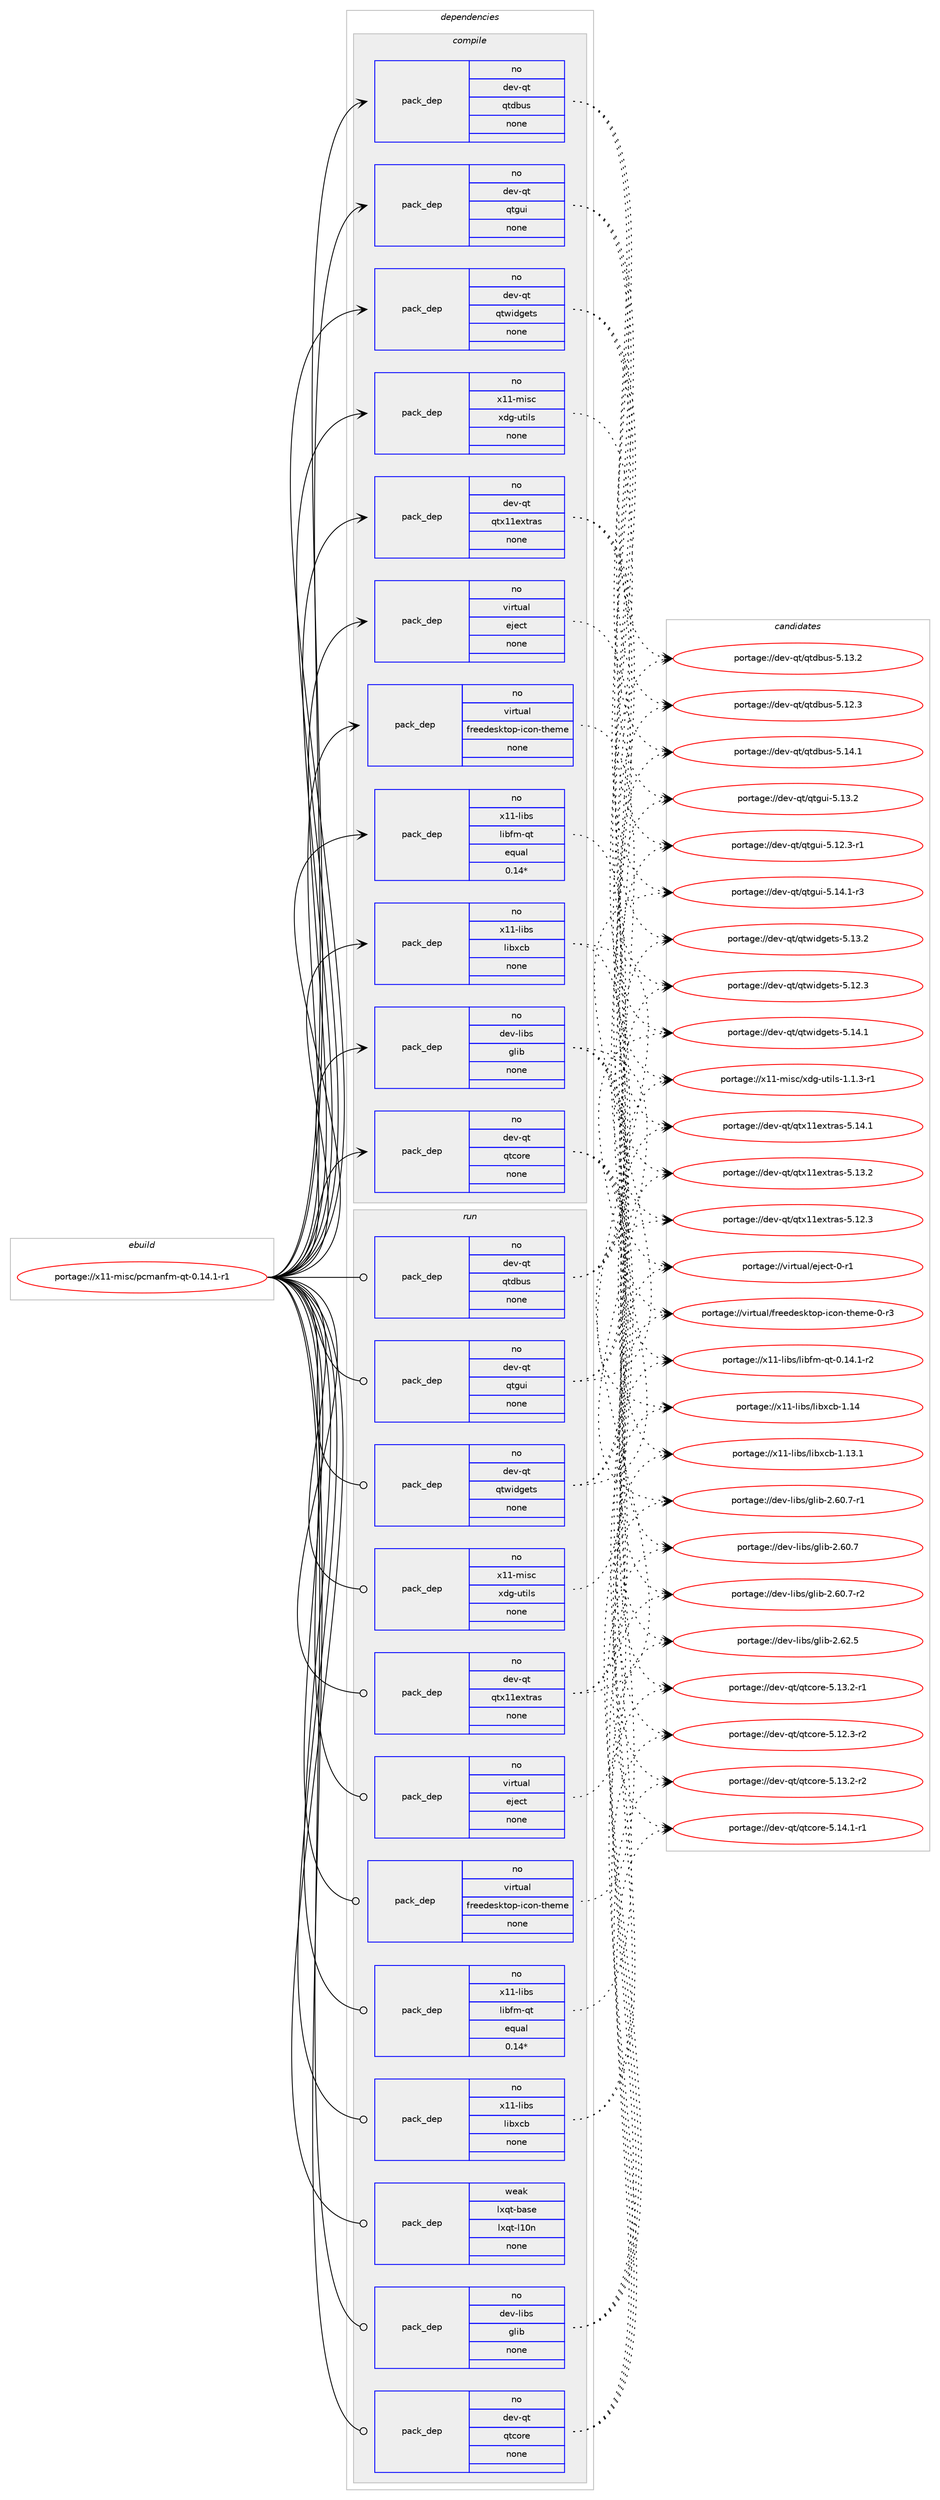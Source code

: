 digraph prolog {

# *************
# Graph options
# *************

newrank=true;
concentrate=true;
compound=true;
graph [rankdir=LR,fontname=Helvetica,fontsize=10,ranksep=1.5];#, ranksep=2.5, nodesep=0.2];
edge  [arrowhead=vee];
node  [fontname=Helvetica,fontsize=10];

# **********
# The ebuild
# **********

subgraph cluster_leftcol {
color=gray;
rank=same;
label=<<i>ebuild</i>>;
id [label="portage://x11-misc/pcmanfm-qt-0.14.1-r1", color=red, width=4, href="../x11-misc/pcmanfm-qt-0.14.1-r1.svg"];
}

# ****************
# The dependencies
# ****************

subgraph cluster_midcol {
color=gray;
label=<<i>dependencies</i>>;
subgraph cluster_compile {
fillcolor="#eeeeee";
style=filled;
label=<<i>compile</i>>;
subgraph pack8220 {
dependency9587 [label=<<TABLE BORDER="0" CELLBORDER="1" CELLSPACING="0" CELLPADDING="4" WIDTH="220"><TR><TD ROWSPAN="6" CELLPADDING="30">pack_dep</TD></TR><TR><TD WIDTH="110">no</TD></TR><TR><TD>dev-libs</TD></TR><TR><TD>glib</TD></TR><TR><TD>none</TD></TR><TR><TD></TD></TR></TABLE>>, shape=none, color=blue];
}
id:e -> dependency9587:w [weight=20,style="solid",arrowhead="vee"];
subgraph pack8221 {
dependency9588 [label=<<TABLE BORDER="0" CELLBORDER="1" CELLSPACING="0" CELLPADDING="4" WIDTH="220"><TR><TD ROWSPAN="6" CELLPADDING="30">pack_dep</TD></TR><TR><TD WIDTH="110">no</TD></TR><TR><TD>dev-qt</TD></TR><TR><TD>qtcore</TD></TR><TR><TD>none</TD></TR><TR><TD></TD></TR></TABLE>>, shape=none, color=blue];
}
id:e -> dependency9588:w [weight=20,style="solid",arrowhead="vee"];
subgraph pack8222 {
dependency9589 [label=<<TABLE BORDER="0" CELLBORDER="1" CELLSPACING="0" CELLPADDING="4" WIDTH="220"><TR><TD ROWSPAN="6" CELLPADDING="30">pack_dep</TD></TR><TR><TD WIDTH="110">no</TD></TR><TR><TD>dev-qt</TD></TR><TR><TD>qtdbus</TD></TR><TR><TD>none</TD></TR><TR><TD></TD></TR></TABLE>>, shape=none, color=blue];
}
id:e -> dependency9589:w [weight=20,style="solid",arrowhead="vee"];
subgraph pack8223 {
dependency9590 [label=<<TABLE BORDER="0" CELLBORDER="1" CELLSPACING="0" CELLPADDING="4" WIDTH="220"><TR><TD ROWSPAN="6" CELLPADDING="30">pack_dep</TD></TR><TR><TD WIDTH="110">no</TD></TR><TR><TD>dev-qt</TD></TR><TR><TD>qtgui</TD></TR><TR><TD>none</TD></TR><TR><TD></TD></TR></TABLE>>, shape=none, color=blue];
}
id:e -> dependency9590:w [weight=20,style="solid",arrowhead="vee"];
subgraph pack8224 {
dependency9591 [label=<<TABLE BORDER="0" CELLBORDER="1" CELLSPACING="0" CELLPADDING="4" WIDTH="220"><TR><TD ROWSPAN="6" CELLPADDING="30">pack_dep</TD></TR><TR><TD WIDTH="110">no</TD></TR><TR><TD>dev-qt</TD></TR><TR><TD>qtwidgets</TD></TR><TR><TD>none</TD></TR><TR><TD></TD></TR></TABLE>>, shape=none, color=blue];
}
id:e -> dependency9591:w [weight=20,style="solid",arrowhead="vee"];
subgraph pack8225 {
dependency9592 [label=<<TABLE BORDER="0" CELLBORDER="1" CELLSPACING="0" CELLPADDING="4" WIDTH="220"><TR><TD ROWSPAN="6" CELLPADDING="30">pack_dep</TD></TR><TR><TD WIDTH="110">no</TD></TR><TR><TD>dev-qt</TD></TR><TR><TD>qtx11extras</TD></TR><TR><TD>none</TD></TR><TR><TD></TD></TR></TABLE>>, shape=none, color=blue];
}
id:e -> dependency9592:w [weight=20,style="solid",arrowhead="vee"];
subgraph pack8226 {
dependency9593 [label=<<TABLE BORDER="0" CELLBORDER="1" CELLSPACING="0" CELLPADDING="4" WIDTH="220"><TR><TD ROWSPAN="6" CELLPADDING="30">pack_dep</TD></TR><TR><TD WIDTH="110">no</TD></TR><TR><TD>virtual</TD></TR><TR><TD>eject</TD></TR><TR><TD>none</TD></TR><TR><TD></TD></TR></TABLE>>, shape=none, color=blue];
}
id:e -> dependency9593:w [weight=20,style="solid",arrowhead="vee"];
subgraph pack8227 {
dependency9594 [label=<<TABLE BORDER="0" CELLBORDER="1" CELLSPACING="0" CELLPADDING="4" WIDTH="220"><TR><TD ROWSPAN="6" CELLPADDING="30">pack_dep</TD></TR><TR><TD WIDTH="110">no</TD></TR><TR><TD>virtual</TD></TR><TR><TD>freedesktop-icon-theme</TD></TR><TR><TD>none</TD></TR><TR><TD></TD></TR></TABLE>>, shape=none, color=blue];
}
id:e -> dependency9594:w [weight=20,style="solid",arrowhead="vee"];
subgraph pack8228 {
dependency9595 [label=<<TABLE BORDER="0" CELLBORDER="1" CELLSPACING="0" CELLPADDING="4" WIDTH="220"><TR><TD ROWSPAN="6" CELLPADDING="30">pack_dep</TD></TR><TR><TD WIDTH="110">no</TD></TR><TR><TD>x11-libs</TD></TR><TR><TD>libfm-qt</TD></TR><TR><TD>equal</TD></TR><TR><TD>0.14*</TD></TR></TABLE>>, shape=none, color=blue];
}
id:e -> dependency9595:w [weight=20,style="solid",arrowhead="vee"];
subgraph pack8229 {
dependency9596 [label=<<TABLE BORDER="0" CELLBORDER="1" CELLSPACING="0" CELLPADDING="4" WIDTH="220"><TR><TD ROWSPAN="6" CELLPADDING="30">pack_dep</TD></TR><TR><TD WIDTH="110">no</TD></TR><TR><TD>x11-libs</TD></TR><TR><TD>libxcb</TD></TR><TR><TD>none</TD></TR><TR><TD></TD></TR></TABLE>>, shape=none, color=blue];
}
id:e -> dependency9596:w [weight=20,style="solid",arrowhead="vee"];
subgraph pack8230 {
dependency9597 [label=<<TABLE BORDER="0" CELLBORDER="1" CELLSPACING="0" CELLPADDING="4" WIDTH="220"><TR><TD ROWSPAN="6" CELLPADDING="30">pack_dep</TD></TR><TR><TD WIDTH="110">no</TD></TR><TR><TD>x11-misc</TD></TR><TR><TD>xdg-utils</TD></TR><TR><TD>none</TD></TR><TR><TD></TD></TR></TABLE>>, shape=none, color=blue];
}
id:e -> dependency9597:w [weight=20,style="solid",arrowhead="vee"];
}
subgraph cluster_compileandrun {
fillcolor="#eeeeee";
style=filled;
label=<<i>compile and run</i>>;
}
subgraph cluster_run {
fillcolor="#eeeeee";
style=filled;
label=<<i>run</i>>;
subgraph pack8231 {
dependency9598 [label=<<TABLE BORDER="0" CELLBORDER="1" CELLSPACING="0" CELLPADDING="4" WIDTH="220"><TR><TD ROWSPAN="6" CELLPADDING="30">pack_dep</TD></TR><TR><TD WIDTH="110">no</TD></TR><TR><TD>dev-libs</TD></TR><TR><TD>glib</TD></TR><TR><TD>none</TD></TR><TR><TD></TD></TR></TABLE>>, shape=none, color=blue];
}
id:e -> dependency9598:w [weight=20,style="solid",arrowhead="odot"];
subgraph pack8232 {
dependency9599 [label=<<TABLE BORDER="0" CELLBORDER="1" CELLSPACING="0" CELLPADDING="4" WIDTH="220"><TR><TD ROWSPAN="6" CELLPADDING="30">pack_dep</TD></TR><TR><TD WIDTH="110">no</TD></TR><TR><TD>dev-qt</TD></TR><TR><TD>qtcore</TD></TR><TR><TD>none</TD></TR><TR><TD></TD></TR></TABLE>>, shape=none, color=blue];
}
id:e -> dependency9599:w [weight=20,style="solid",arrowhead="odot"];
subgraph pack8233 {
dependency9600 [label=<<TABLE BORDER="0" CELLBORDER="1" CELLSPACING="0" CELLPADDING="4" WIDTH="220"><TR><TD ROWSPAN="6" CELLPADDING="30">pack_dep</TD></TR><TR><TD WIDTH="110">no</TD></TR><TR><TD>dev-qt</TD></TR><TR><TD>qtdbus</TD></TR><TR><TD>none</TD></TR><TR><TD></TD></TR></TABLE>>, shape=none, color=blue];
}
id:e -> dependency9600:w [weight=20,style="solid",arrowhead="odot"];
subgraph pack8234 {
dependency9601 [label=<<TABLE BORDER="0" CELLBORDER="1" CELLSPACING="0" CELLPADDING="4" WIDTH="220"><TR><TD ROWSPAN="6" CELLPADDING="30">pack_dep</TD></TR><TR><TD WIDTH="110">no</TD></TR><TR><TD>dev-qt</TD></TR><TR><TD>qtgui</TD></TR><TR><TD>none</TD></TR><TR><TD></TD></TR></TABLE>>, shape=none, color=blue];
}
id:e -> dependency9601:w [weight=20,style="solid",arrowhead="odot"];
subgraph pack8235 {
dependency9602 [label=<<TABLE BORDER="0" CELLBORDER="1" CELLSPACING="0" CELLPADDING="4" WIDTH="220"><TR><TD ROWSPAN="6" CELLPADDING="30">pack_dep</TD></TR><TR><TD WIDTH="110">no</TD></TR><TR><TD>dev-qt</TD></TR><TR><TD>qtwidgets</TD></TR><TR><TD>none</TD></TR><TR><TD></TD></TR></TABLE>>, shape=none, color=blue];
}
id:e -> dependency9602:w [weight=20,style="solid",arrowhead="odot"];
subgraph pack8236 {
dependency9603 [label=<<TABLE BORDER="0" CELLBORDER="1" CELLSPACING="0" CELLPADDING="4" WIDTH="220"><TR><TD ROWSPAN="6" CELLPADDING="30">pack_dep</TD></TR><TR><TD WIDTH="110">no</TD></TR><TR><TD>dev-qt</TD></TR><TR><TD>qtx11extras</TD></TR><TR><TD>none</TD></TR><TR><TD></TD></TR></TABLE>>, shape=none, color=blue];
}
id:e -> dependency9603:w [weight=20,style="solid",arrowhead="odot"];
subgraph pack8237 {
dependency9604 [label=<<TABLE BORDER="0" CELLBORDER="1" CELLSPACING="0" CELLPADDING="4" WIDTH="220"><TR><TD ROWSPAN="6" CELLPADDING="30">pack_dep</TD></TR><TR><TD WIDTH="110">no</TD></TR><TR><TD>virtual</TD></TR><TR><TD>eject</TD></TR><TR><TD>none</TD></TR><TR><TD></TD></TR></TABLE>>, shape=none, color=blue];
}
id:e -> dependency9604:w [weight=20,style="solid",arrowhead="odot"];
subgraph pack8238 {
dependency9605 [label=<<TABLE BORDER="0" CELLBORDER="1" CELLSPACING="0" CELLPADDING="4" WIDTH="220"><TR><TD ROWSPAN="6" CELLPADDING="30">pack_dep</TD></TR><TR><TD WIDTH="110">no</TD></TR><TR><TD>virtual</TD></TR><TR><TD>freedesktop-icon-theme</TD></TR><TR><TD>none</TD></TR><TR><TD></TD></TR></TABLE>>, shape=none, color=blue];
}
id:e -> dependency9605:w [weight=20,style="solid",arrowhead="odot"];
subgraph pack8239 {
dependency9606 [label=<<TABLE BORDER="0" CELLBORDER="1" CELLSPACING="0" CELLPADDING="4" WIDTH="220"><TR><TD ROWSPAN="6" CELLPADDING="30">pack_dep</TD></TR><TR><TD WIDTH="110">no</TD></TR><TR><TD>x11-libs</TD></TR><TR><TD>libfm-qt</TD></TR><TR><TD>equal</TD></TR><TR><TD>0.14*</TD></TR></TABLE>>, shape=none, color=blue];
}
id:e -> dependency9606:w [weight=20,style="solid",arrowhead="odot"];
subgraph pack8240 {
dependency9607 [label=<<TABLE BORDER="0" CELLBORDER="1" CELLSPACING="0" CELLPADDING="4" WIDTH="220"><TR><TD ROWSPAN="6" CELLPADDING="30">pack_dep</TD></TR><TR><TD WIDTH="110">no</TD></TR><TR><TD>x11-libs</TD></TR><TR><TD>libxcb</TD></TR><TR><TD>none</TD></TR><TR><TD></TD></TR></TABLE>>, shape=none, color=blue];
}
id:e -> dependency9607:w [weight=20,style="solid",arrowhead="odot"];
subgraph pack8241 {
dependency9608 [label=<<TABLE BORDER="0" CELLBORDER="1" CELLSPACING="0" CELLPADDING="4" WIDTH="220"><TR><TD ROWSPAN="6" CELLPADDING="30">pack_dep</TD></TR><TR><TD WIDTH="110">no</TD></TR><TR><TD>x11-misc</TD></TR><TR><TD>xdg-utils</TD></TR><TR><TD>none</TD></TR><TR><TD></TD></TR></TABLE>>, shape=none, color=blue];
}
id:e -> dependency9608:w [weight=20,style="solid",arrowhead="odot"];
subgraph pack8242 {
dependency9609 [label=<<TABLE BORDER="0" CELLBORDER="1" CELLSPACING="0" CELLPADDING="4" WIDTH="220"><TR><TD ROWSPAN="6" CELLPADDING="30">pack_dep</TD></TR><TR><TD WIDTH="110">weak</TD></TR><TR><TD>lxqt-base</TD></TR><TR><TD>lxqt-l10n</TD></TR><TR><TD>none</TD></TR><TR><TD></TD></TR></TABLE>>, shape=none, color=blue];
}
id:e -> dependency9609:w [weight=20,style="solid",arrowhead="odot"];
}
}

# **************
# The candidates
# **************

subgraph cluster_choices {
rank=same;
color=gray;
label=<<i>candidates</i>>;

subgraph choice8220 {
color=black;
nodesep=1;
choice1001011184510810598115471031081059845504654504653 [label="portage://dev-libs/glib-2.62.5", color=red, width=4,href="../dev-libs/glib-2.62.5.svg"];
choice10010111845108105981154710310810598455046544846554511450 [label="portage://dev-libs/glib-2.60.7-r2", color=red, width=4,href="../dev-libs/glib-2.60.7-r2.svg"];
choice10010111845108105981154710310810598455046544846554511449 [label="portage://dev-libs/glib-2.60.7-r1", color=red, width=4,href="../dev-libs/glib-2.60.7-r1.svg"];
choice1001011184510810598115471031081059845504654484655 [label="portage://dev-libs/glib-2.60.7", color=red, width=4,href="../dev-libs/glib-2.60.7.svg"];
dependency9587:e -> choice1001011184510810598115471031081059845504654504653:w [style=dotted,weight="100"];
dependency9587:e -> choice10010111845108105981154710310810598455046544846554511450:w [style=dotted,weight="100"];
dependency9587:e -> choice10010111845108105981154710310810598455046544846554511449:w [style=dotted,weight="100"];
dependency9587:e -> choice1001011184510810598115471031081059845504654484655:w [style=dotted,weight="100"];
}
subgraph choice8221 {
color=black;
nodesep=1;
choice100101118451131164711311699111114101455346495246494511449 [label="portage://dev-qt/qtcore-5.14.1-r1", color=red, width=4,href="../dev-qt/qtcore-5.14.1-r1.svg"];
choice100101118451131164711311699111114101455346495146504511450 [label="portage://dev-qt/qtcore-5.13.2-r2", color=red, width=4,href="../dev-qt/qtcore-5.13.2-r2.svg"];
choice100101118451131164711311699111114101455346495146504511449 [label="portage://dev-qt/qtcore-5.13.2-r1", color=red, width=4,href="../dev-qt/qtcore-5.13.2-r1.svg"];
choice100101118451131164711311699111114101455346495046514511450 [label="portage://dev-qt/qtcore-5.12.3-r2", color=red, width=4,href="../dev-qt/qtcore-5.12.3-r2.svg"];
dependency9588:e -> choice100101118451131164711311699111114101455346495246494511449:w [style=dotted,weight="100"];
dependency9588:e -> choice100101118451131164711311699111114101455346495146504511450:w [style=dotted,weight="100"];
dependency9588:e -> choice100101118451131164711311699111114101455346495146504511449:w [style=dotted,weight="100"];
dependency9588:e -> choice100101118451131164711311699111114101455346495046514511450:w [style=dotted,weight="100"];
}
subgraph choice8222 {
color=black;
nodesep=1;
choice10010111845113116471131161009811711545534649524649 [label="portage://dev-qt/qtdbus-5.14.1", color=red, width=4,href="../dev-qt/qtdbus-5.14.1.svg"];
choice10010111845113116471131161009811711545534649514650 [label="portage://dev-qt/qtdbus-5.13.2", color=red, width=4,href="../dev-qt/qtdbus-5.13.2.svg"];
choice10010111845113116471131161009811711545534649504651 [label="portage://dev-qt/qtdbus-5.12.3", color=red, width=4,href="../dev-qt/qtdbus-5.12.3.svg"];
dependency9589:e -> choice10010111845113116471131161009811711545534649524649:w [style=dotted,weight="100"];
dependency9589:e -> choice10010111845113116471131161009811711545534649514650:w [style=dotted,weight="100"];
dependency9589:e -> choice10010111845113116471131161009811711545534649504651:w [style=dotted,weight="100"];
}
subgraph choice8223 {
color=black;
nodesep=1;
choice1001011184511311647113116103117105455346495246494511451 [label="portage://dev-qt/qtgui-5.14.1-r3", color=red, width=4,href="../dev-qt/qtgui-5.14.1-r3.svg"];
choice100101118451131164711311610311710545534649514650 [label="portage://dev-qt/qtgui-5.13.2", color=red, width=4,href="../dev-qt/qtgui-5.13.2.svg"];
choice1001011184511311647113116103117105455346495046514511449 [label="portage://dev-qt/qtgui-5.12.3-r1", color=red, width=4,href="../dev-qt/qtgui-5.12.3-r1.svg"];
dependency9590:e -> choice1001011184511311647113116103117105455346495246494511451:w [style=dotted,weight="100"];
dependency9590:e -> choice100101118451131164711311610311710545534649514650:w [style=dotted,weight="100"];
dependency9590:e -> choice1001011184511311647113116103117105455346495046514511449:w [style=dotted,weight="100"];
}
subgraph choice8224 {
color=black;
nodesep=1;
choice100101118451131164711311611910510010310111611545534649524649 [label="portage://dev-qt/qtwidgets-5.14.1", color=red, width=4,href="../dev-qt/qtwidgets-5.14.1.svg"];
choice100101118451131164711311611910510010310111611545534649514650 [label="portage://dev-qt/qtwidgets-5.13.2", color=red, width=4,href="../dev-qt/qtwidgets-5.13.2.svg"];
choice100101118451131164711311611910510010310111611545534649504651 [label="portage://dev-qt/qtwidgets-5.12.3", color=red, width=4,href="../dev-qt/qtwidgets-5.12.3.svg"];
dependency9591:e -> choice100101118451131164711311611910510010310111611545534649524649:w [style=dotted,weight="100"];
dependency9591:e -> choice100101118451131164711311611910510010310111611545534649514650:w [style=dotted,weight="100"];
dependency9591:e -> choice100101118451131164711311611910510010310111611545534649504651:w [style=dotted,weight="100"];
}
subgraph choice8225 {
color=black;
nodesep=1;
choice100101118451131164711311612049491011201161149711545534649524649 [label="portage://dev-qt/qtx11extras-5.14.1", color=red, width=4,href="../dev-qt/qtx11extras-5.14.1.svg"];
choice100101118451131164711311612049491011201161149711545534649514650 [label="portage://dev-qt/qtx11extras-5.13.2", color=red, width=4,href="../dev-qt/qtx11extras-5.13.2.svg"];
choice100101118451131164711311612049491011201161149711545534649504651 [label="portage://dev-qt/qtx11extras-5.12.3", color=red, width=4,href="../dev-qt/qtx11extras-5.12.3.svg"];
dependency9592:e -> choice100101118451131164711311612049491011201161149711545534649524649:w [style=dotted,weight="100"];
dependency9592:e -> choice100101118451131164711311612049491011201161149711545534649514650:w [style=dotted,weight="100"];
dependency9592:e -> choice100101118451131164711311612049491011201161149711545534649504651:w [style=dotted,weight="100"];
}
subgraph choice8226 {
color=black;
nodesep=1;
choice11810511411611797108471011061019911645484511449 [label="portage://virtual/eject-0-r1", color=red, width=4,href="../virtual/eject-0-r1.svg"];
dependency9593:e -> choice11810511411611797108471011061019911645484511449:w [style=dotted,weight="100"];
}
subgraph choice8227 {
color=black;
nodesep=1;
choice118105114116117971084710211410110110010111510711611111245105991111104511610410110910145484511451 [label="portage://virtual/freedesktop-icon-theme-0-r3", color=red, width=4,href="../virtual/freedesktop-icon-theme-0-r3.svg"];
dependency9594:e -> choice118105114116117971084710211410110110010111510711611111245105991111104511610410110910145484511451:w [style=dotted,weight="100"];
}
subgraph choice8228 {
color=black;
nodesep=1;
choice12049494510810598115471081059810210945113116454846495246494511450 [label="portage://x11-libs/libfm-qt-0.14.1-r2", color=red, width=4,href="../x11-libs/libfm-qt-0.14.1-r2.svg"];
dependency9595:e -> choice12049494510810598115471081059810210945113116454846495246494511450:w [style=dotted,weight="100"];
}
subgraph choice8229 {
color=black;
nodesep=1;
choice12049494510810598115471081059812099984549464952 [label="portage://x11-libs/libxcb-1.14", color=red, width=4,href="../x11-libs/libxcb-1.14.svg"];
choice120494945108105981154710810598120999845494649514649 [label="portage://x11-libs/libxcb-1.13.1", color=red, width=4,href="../x11-libs/libxcb-1.13.1.svg"];
dependency9596:e -> choice12049494510810598115471081059812099984549464952:w [style=dotted,weight="100"];
dependency9596:e -> choice120494945108105981154710810598120999845494649514649:w [style=dotted,weight="100"];
}
subgraph choice8230 {
color=black;
nodesep=1;
choice1204949451091051159947120100103451171161051081154549464946514511449 [label="portage://x11-misc/xdg-utils-1.1.3-r1", color=red, width=4,href="../x11-misc/xdg-utils-1.1.3-r1.svg"];
dependency9597:e -> choice1204949451091051159947120100103451171161051081154549464946514511449:w [style=dotted,weight="100"];
}
subgraph choice8231 {
color=black;
nodesep=1;
choice1001011184510810598115471031081059845504654504653 [label="portage://dev-libs/glib-2.62.5", color=red, width=4,href="../dev-libs/glib-2.62.5.svg"];
choice10010111845108105981154710310810598455046544846554511450 [label="portage://dev-libs/glib-2.60.7-r2", color=red, width=4,href="../dev-libs/glib-2.60.7-r2.svg"];
choice10010111845108105981154710310810598455046544846554511449 [label="portage://dev-libs/glib-2.60.7-r1", color=red, width=4,href="../dev-libs/glib-2.60.7-r1.svg"];
choice1001011184510810598115471031081059845504654484655 [label="portage://dev-libs/glib-2.60.7", color=red, width=4,href="../dev-libs/glib-2.60.7.svg"];
dependency9598:e -> choice1001011184510810598115471031081059845504654504653:w [style=dotted,weight="100"];
dependency9598:e -> choice10010111845108105981154710310810598455046544846554511450:w [style=dotted,weight="100"];
dependency9598:e -> choice10010111845108105981154710310810598455046544846554511449:w [style=dotted,weight="100"];
dependency9598:e -> choice1001011184510810598115471031081059845504654484655:w [style=dotted,weight="100"];
}
subgraph choice8232 {
color=black;
nodesep=1;
choice100101118451131164711311699111114101455346495246494511449 [label="portage://dev-qt/qtcore-5.14.1-r1", color=red, width=4,href="../dev-qt/qtcore-5.14.1-r1.svg"];
choice100101118451131164711311699111114101455346495146504511450 [label="portage://dev-qt/qtcore-5.13.2-r2", color=red, width=4,href="../dev-qt/qtcore-5.13.2-r2.svg"];
choice100101118451131164711311699111114101455346495146504511449 [label="portage://dev-qt/qtcore-5.13.2-r1", color=red, width=4,href="../dev-qt/qtcore-5.13.2-r1.svg"];
choice100101118451131164711311699111114101455346495046514511450 [label="portage://dev-qt/qtcore-5.12.3-r2", color=red, width=4,href="../dev-qt/qtcore-5.12.3-r2.svg"];
dependency9599:e -> choice100101118451131164711311699111114101455346495246494511449:w [style=dotted,weight="100"];
dependency9599:e -> choice100101118451131164711311699111114101455346495146504511450:w [style=dotted,weight="100"];
dependency9599:e -> choice100101118451131164711311699111114101455346495146504511449:w [style=dotted,weight="100"];
dependency9599:e -> choice100101118451131164711311699111114101455346495046514511450:w [style=dotted,weight="100"];
}
subgraph choice8233 {
color=black;
nodesep=1;
choice10010111845113116471131161009811711545534649524649 [label="portage://dev-qt/qtdbus-5.14.1", color=red, width=4,href="../dev-qt/qtdbus-5.14.1.svg"];
choice10010111845113116471131161009811711545534649514650 [label="portage://dev-qt/qtdbus-5.13.2", color=red, width=4,href="../dev-qt/qtdbus-5.13.2.svg"];
choice10010111845113116471131161009811711545534649504651 [label="portage://dev-qt/qtdbus-5.12.3", color=red, width=4,href="../dev-qt/qtdbus-5.12.3.svg"];
dependency9600:e -> choice10010111845113116471131161009811711545534649524649:w [style=dotted,weight="100"];
dependency9600:e -> choice10010111845113116471131161009811711545534649514650:w [style=dotted,weight="100"];
dependency9600:e -> choice10010111845113116471131161009811711545534649504651:w [style=dotted,weight="100"];
}
subgraph choice8234 {
color=black;
nodesep=1;
choice1001011184511311647113116103117105455346495246494511451 [label="portage://dev-qt/qtgui-5.14.1-r3", color=red, width=4,href="../dev-qt/qtgui-5.14.1-r3.svg"];
choice100101118451131164711311610311710545534649514650 [label="portage://dev-qt/qtgui-5.13.2", color=red, width=4,href="../dev-qt/qtgui-5.13.2.svg"];
choice1001011184511311647113116103117105455346495046514511449 [label="portage://dev-qt/qtgui-5.12.3-r1", color=red, width=4,href="../dev-qt/qtgui-5.12.3-r1.svg"];
dependency9601:e -> choice1001011184511311647113116103117105455346495246494511451:w [style=dotted,weight="100"];
dependency9601:e -> choice100101118451131164711311610311710545534649514650:w [style=dotted,weight="100"];
dependency9601:e -> choice1001011184511311647113116103117105455346495046514511449:w [style=dotted,weight="100"];
}
subgraph choice8235 {
color=black;
nodesep=1;
choice100101118451131164711311611910510010310111611545534649524649 [label="portage://dev-qt/qtwidgets-5.14.1", color=red, width=4,href="../dev-qt/qtwidgets-5.14.1.svg"];
choice100101118451131164711311611910510010310111611545534649514650 [label="portage://dev-qt/qtwidgets-5.13.2", color=red, width=4,href="../dev-qt/qtwidgets-5.13.2.svg"];
choice100101118451131164711311611910510010310111611545534649504651 [label="portage://dev-qt/qtwidgets-5.12.3", color=red, width=4,href="../dev-qt/qtwidgets-5.12.3.svg"];
dependency9602:e -> choice100101118451131164711311611910510010310111611545534649524649:w [style=dotted,weight="100"];
dependency9602:e -> choice100101118451131164711311611910510010310111611545534649514650:w [style=dotted,weight="100"];
dependency9602:e -> choice100101118451131164711311611910510010310111611545534649504651:w [style=dotted,weight="100"];
}
subgraph choice8236 {
color=black;
nodesep=1;
choice100101118451131164711311612049491011201161149711545534649524649 [label="portage://dev-qt/qtx11extras-5.14.1", color=red, width=4,href="../dev-qt/qtx11extras-5.14.1.svg"];
choice100101118451131164711311612049491011201161149711545534649514650 [label="portage://dev-qt/qtx11extras-5.13.2", color=red, width=4,href="../dev-qt/qtx11extras-5.13.2.svg"];
choice100101118451131164711311612049491011201161149711545534649504651 [label="portage://dev-qt/qtx11extras-5.12.3", color=red, width=4,href="../dev-qt/qtx11extras-5.12.3.svg"];
dependency9603:e -> choice100101118451131164711311612049491011201161149711545534649524649:w [style=dotted,weight="100"];
dependency9603:e -> choice100101118451131164711311612049491011201161149711545534649514650:w [style=dotted,weight="100"];
dependency9603:e -> choice100101118451131164711311612049491011201161149711545534649504651:w [style=dotted,weight="100"];
}
subgraph choice8237 {
color=black;
nodesep=1;
choice11810511411611797108471011061019911645484511449 [label="portage://virtual/eject-0-r1", color=red, width=4,href="../virtual/eject-0-r1.svg"];
dependency9604:e -> choice11810511411611797108471011061019911645484511449:w [style=dotted,weight="100"];
}
subgraph choice8238 {
color=black;
nodesep=1;
choice118105114116117971084710211410110110010111510711611111245105991111104511610410110910145484511451 [label="portage://virtual/freedesktop-icon-theme-0-r3", color=red, width=4,href="../virtual/freedesktop-icon-theme-0-r3.svg"];
dependency9605:e -> choice118105114116117971084710211410110110010111510711611111245105991111104511610410110910145484511451:w [style=dotted,weight="100"];
}
subgraph choice8239 {
color=black;
nodesep=1;
choice12049494510810598115471081059810210945113116454846495246494511450 [label="portage://x11-libs/libfm-qt-0.14.1-r2", color=red, width=4,href="../x11-libs/libfm-qt-0.14.1-r2.svg"];
dependency9606:e -> choice12049494510810598115471081059810210945113116454846495246494511450:w [style=dotted,weight="100"];
}
subgraph choice8240 {
color=black;
nodesep=1;
choice12049494510810598115471081059812099984549464952 [label="portage://x11-libs/libxcb-1.14", color=red, width=4,href="../x11-libs/libxcb-1.14.svg"];
choice120494945108105981154710810598120999845494649514649 [label="portage://x11-libs/libxcb-1.13.1", color=red, width=4,href="../x11-libs/libxcb-1.13.1.svg"];
dependency9607:e -> choice12049494510810598115471081059812099984549464952:w [style=dotted,weight="100"];
dependency9607:e -> choice120494945108105981154710810598120999845494649514649:w [style=dotted,weight="100"];
}
subgraph choice8241 {
color=black;
nodesep=1;
choice1204949451091051159947120100103451171161051081154549464946514511449 [label="portage://x11-misc/xdg-utils-1.1.3-r1", color=red, width=4,href="../x11-misc/xdg-utils-1.1.3-r1.svg"];
dependency9608:e -> choice1204949451091051159947120100103451171161051081154549464946514511449:w [style=dotted,weight="100"];
}
subgraph choice8242 {
color=black;
nodesep=1;
}
}

}
